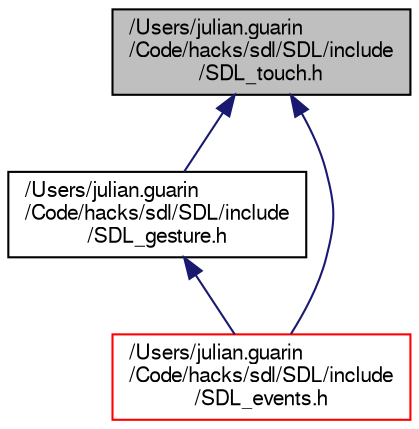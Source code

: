 digraph "/Users/julian.guarin/Code/hacks/sdl/SDL/include/SDL_touch.h"
{
  edge [fontname="FreeSans",fontsize="10",labelfontname="FreeSans",labelfontsize="10"];
  node [fontname="FreeSans",fontsize="10",shape=record];
  Node17 [label="/Users/julian.guarin\l/Code/hacks/sdl/SDL/include\l/SDL_touch.h",height=0.2,width=0.4,color="black", fillcolor="grey75", style="filled", fontcolor="black"];
  Node17 -> Node18 [dir="back",color="midnightblue",fontsize="10",style="solid",fontname="FreeSans"];
  Node18 [label="/Users/julian.guarin\l/Code/hacks/sdl/SDL/include\l/SDL_gesture.h",height=0.2,width=0.4,color="black", fillcolor="white", style="filled",URL="$de/da1/_s_d_l__gesture_8h.html"];
  Node18 -> Node19 [dir="back",color="midnightblue",fontsize="10",style="solid",fontname="FreeSans"];
  Node19 [label="/Users/julian.guarin\l/Code/hacks/sdl/SDL/include\l/SDL_events.h",height=0.2,width=0.4,color="red", fillcolor="white", style="filled",URL="$d9/d42/_s_d_l__events_8h.html"];
  Node17 -> Node19 [dir="back",color="midnightblue",fontsize="10",style="solid",fontname="FreeSans"];
}
